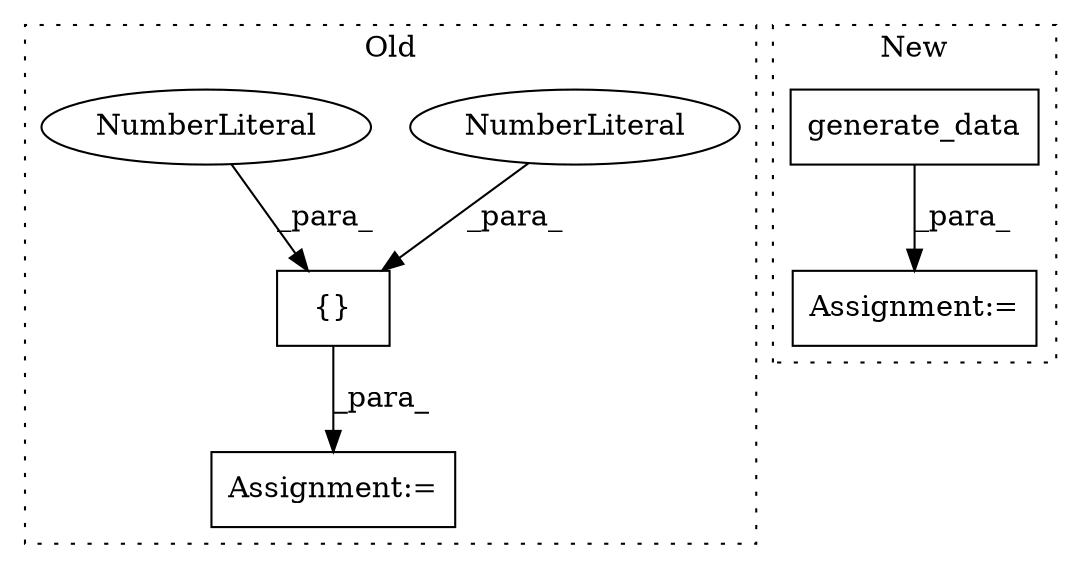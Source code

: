 digraph G {
subgraph cluster0 {
1 [label="{}" a="4" s="4364,4377" l="1,1" shape="box"];
3 [label="NumberLiteral" a="34" s="4365" l="4" shape="ellipse"];
4 [label="NumberLiteral" a="34" s="4373" l="2" shape="ellipse"];
5 [label="Assignment:=" a="7" s="4444" l="1" shape="box"];
label = "Old";
style="dotted";
}
subgraph cluster1 {
2 [label="generate_data" a="32" s="2994,3017" l="14,1" shape="box"];
6 [label="Assignment:=" a="7" s="2917" l="1" shape="box"];
label = "New";
style="dotted";
}
1 -> 5 [label="_para_"];
2 -> 6 [label="_para_"];
3 -> 1 [label="_para_"];
4 -> 1 [label="_para_"];
}